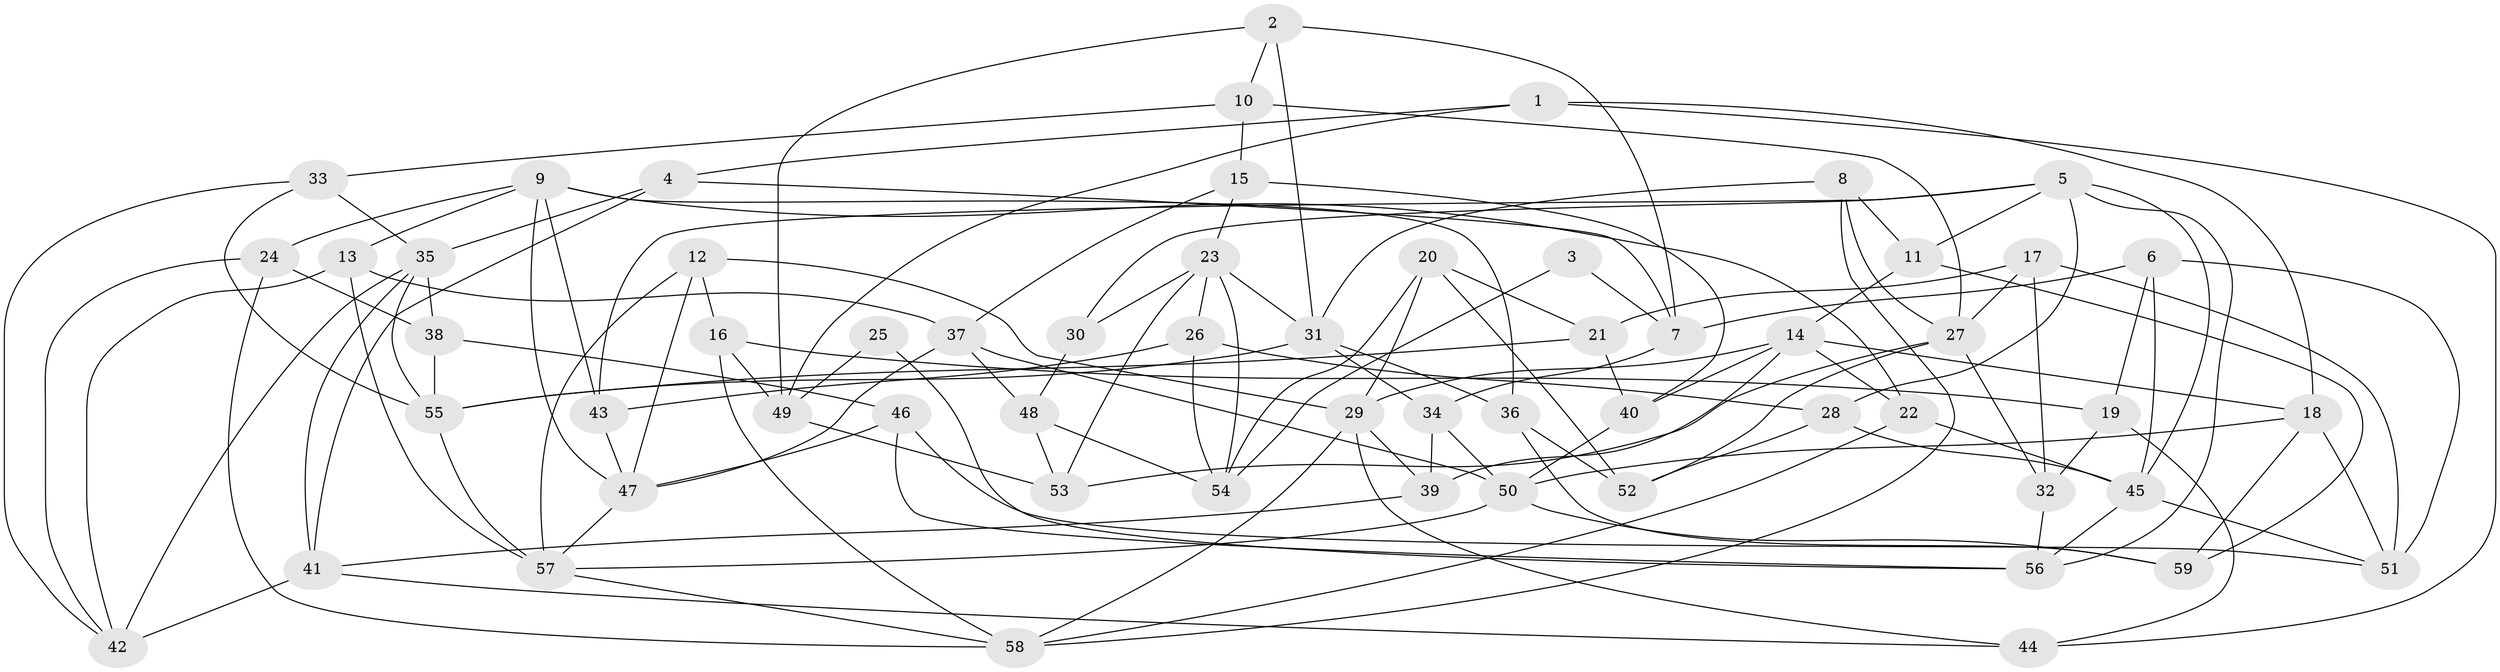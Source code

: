 // original degree distribution, {4: 1.0}
// Generated by graph-tools (version 1.1) at 2025/38/03/04/25 23:38:08]
// undirected, 59 vertices, 134 edges
graph export_dot {
  node [color=gray90,style=filled];
  1;
  2;
  3;
  4;
  5;
  6;
  7;
  8;
  9;
  10;
  11;
  12;
  13;
  14;
  15;
  16;
  17;
  18;
  19;
  20;
  21;
  22;
  23;
  24;
  25;
  26;
  27;
  28;
  29;
  30;
  31;
  32;
  33;
  34;
  35;
  36;
  37;
  38;
  39;
  40;
  41;
  42;
  43;
  44;
  45;
  46;
  47;
  48;
  49;
  50;
  51;
  52;
  53;
  54;
  55;
  56;
  57;
  58;
  59;
  1 -- 4 [weight=1.0];
  1 -- 18 [weight=1.0];
  1 -- 44 [weight=1.0];
  1 -- 49 [weight=1.0];
  2 -- 7 [weight=1.0];
  2 -- 10 [weight=1.0];
  2 -- 31 [weight=1.0];
  2 -- 49 [weight=1.0];
  3 -- 7 [weight=2.0];
  3 -- 54 [weight=2.0];
  4 -- 7 [weight=1.0];
  4 -- 35 [weight=1.0];
  4 -- 41 [weight=1.0];
  5 -- 11 [weight=1.0];
  5 -- 28 [weight=1.0];
  5 -- 30 [weight=1.0];
  5 -- 43 [weight=1.0];
  5 -- 45 [weight=1.0];
  5 -- 56 [weight=1.0];
  6 -- 7 [weight=1.0];
  6 -- 19 [weight=1.0];
  6 -- 45 [weight=1.0];
  6 -- 51 [weight=1.0];
  7 -- 34 [weight=1.0];
  8 -- 11 [weight=1.0];
  8 -- 27 [weight=1.0];
  8 -- 31 [weight=1.0];
  8 -- 58 [weight=1.0];
  9 -- 13 [weight=1.0];
  9 -- 22 [weight=1.0];
  9 -- 24 [weight=1.0];
  9 -- 36 [weight=1.0];
  9 -- 43 [weight=1.0];
  9 -- 47 [weight=1.0];
  10 -- 15 [weight=1.0];
  10 -- 27 [weight=1.0];
  10 -- 33 [weight=1.0];
  11 -- 14 [weight=1.0];
  11 -- 59 [weight=1.0];
  12 -- 16 [weight=1.0];
  12 -- 29 [weight=1.0];
  12 -- 47 [weight=1.0];
  12 -- 57 [weight=1.0];
  13 -- 37 [weight=1.0];
  13 -- 42 [weight=1.0];
  13 -- 57 [weight=1.0];
  14 -- 18 [weight=1.0];
  14 -- 22 [weight=1.0];
  14 -- 29 [weight=1.0];
  14 -- 39 [weight=1.0];
  14 -- 40 [weight=1.0];
  15 -- 23 [weight=1.0];
  15 -- 37 [weight=1.0];
  15 -- 40 [weight=1.0];
  16 -- 19 [weight=1.0];
  16 -- 49 [weight=1.0];
  16 -- 58 [weight=1.0];
  17 -- 21 [weight=1.0];
  17 -- 27 [weight=1.0];
  17 -- 32 [weight=1.0];
  17 -- 51 [weight=1.0];
  18 -- 50 [weight=1.0];
  18 -- 51 [weight=2.0];
  18 -- 59 [weight=1.0];
  19 -- 32 [weight=1.0];
  19 -- 44 [weight=1.0];
  20 -- 21 [weight=1.0];
  20 -- 29 [weight=1.0];
  20 -- 52 [weight=1.0];
  20 -- 54 [weight=1.0];
  21 -- 40 [weight=1.0];
  21 -- 55 [weight=1.0];
  22 -- 45 [weight=1.0];
  22 -- 58 [weight=1.0];
  23 -- 26 [weight=1.0];
  23 -- 30 [weight=1.0];
  23 -- 31 [weight=1.0];
  23 -- 53 [weight=1.0];
  23 -- 54 [weight=1.0];
  24 -- 38 [weight=1.0];
  24 -- 42 [weight=1.0];
  24 -- 58 [weight=1.0];
  25 -- 49 [weight=2.0];
  25 -- 56 [weight=2.0];
  26 -- 28 [weight=1.0];
  26 -- 43 [weight=1.0];
  26 -- 54 [weight=1.0];
  27 -- 32 [weight=1.0];
  27 -- 52 [weight=1.0];
  27 -- 53 [weight=1.0];
  28 -- 45 [weight=1.0];
  28 -- 52 [weight=1.0];
  29 -- 39 [weight=1.0];
  29 -- 44 [weight=1.0];
  29 -- 58 [weight=1.0];
  30 -- 48 [weight=2.0];
  31 -- 34 [weight=1.0];
  31 -- 36 [weight=1.0];
  31 -- 55 [weight=1.0];
  32 -- 56 [weight=1.0];
  33 -- 35 [weight=1.0];
  33 -- 42 [weight=1.0];
  33 -- 55 [weight=1.0];
  34 -- 39 [weight=1.0];
  34 -- 50 [weight=1.0];
  35 -- 38 [weight=1.0];
  35 -- 41 [weight=1.0];
  35 -- 42 [weight=1.0];
  35 -- 55 [weight=1.0];
  36 -- 52 [weight=1.0];
  36 -- 59 [weight=1.0];
  37 -- 47 [weight=1.0];
  37 -- 48 [weight=2.0];
  37 -- 50 [weight=1.0];
  38 -- 46 [weight=1.0];
  38 -- 55 [weight=1.0];
  39 -- 41 [weight=1.0];
  40 -- 50 [weight=1.0];
  41 -- 42 [weight=2.0];
  41 -- 44 [weight=1.0];
  43 -- 47 [weight=1.0];
  45 -- 51 [weight=1.0];
  45 -- 56 [weight=1.0];
  46 -- 47 [weight=1.0];
  46 -- 51 [weight=1.0];
  46 -- 56 [weight=1.0];
  47 -- 57 [weight=1.0];
  48 -- 53 [weight=1.0];
  48 -- 54 [weight=1.0];
  49 -- 53 [weight=1.0];
  50 -- 57 [weight=1.0];
  50 -- 59 [weight=1.0];
  55 -- 57 [weight=1.0];
  57 -- 58 [weight=1.0];
}
